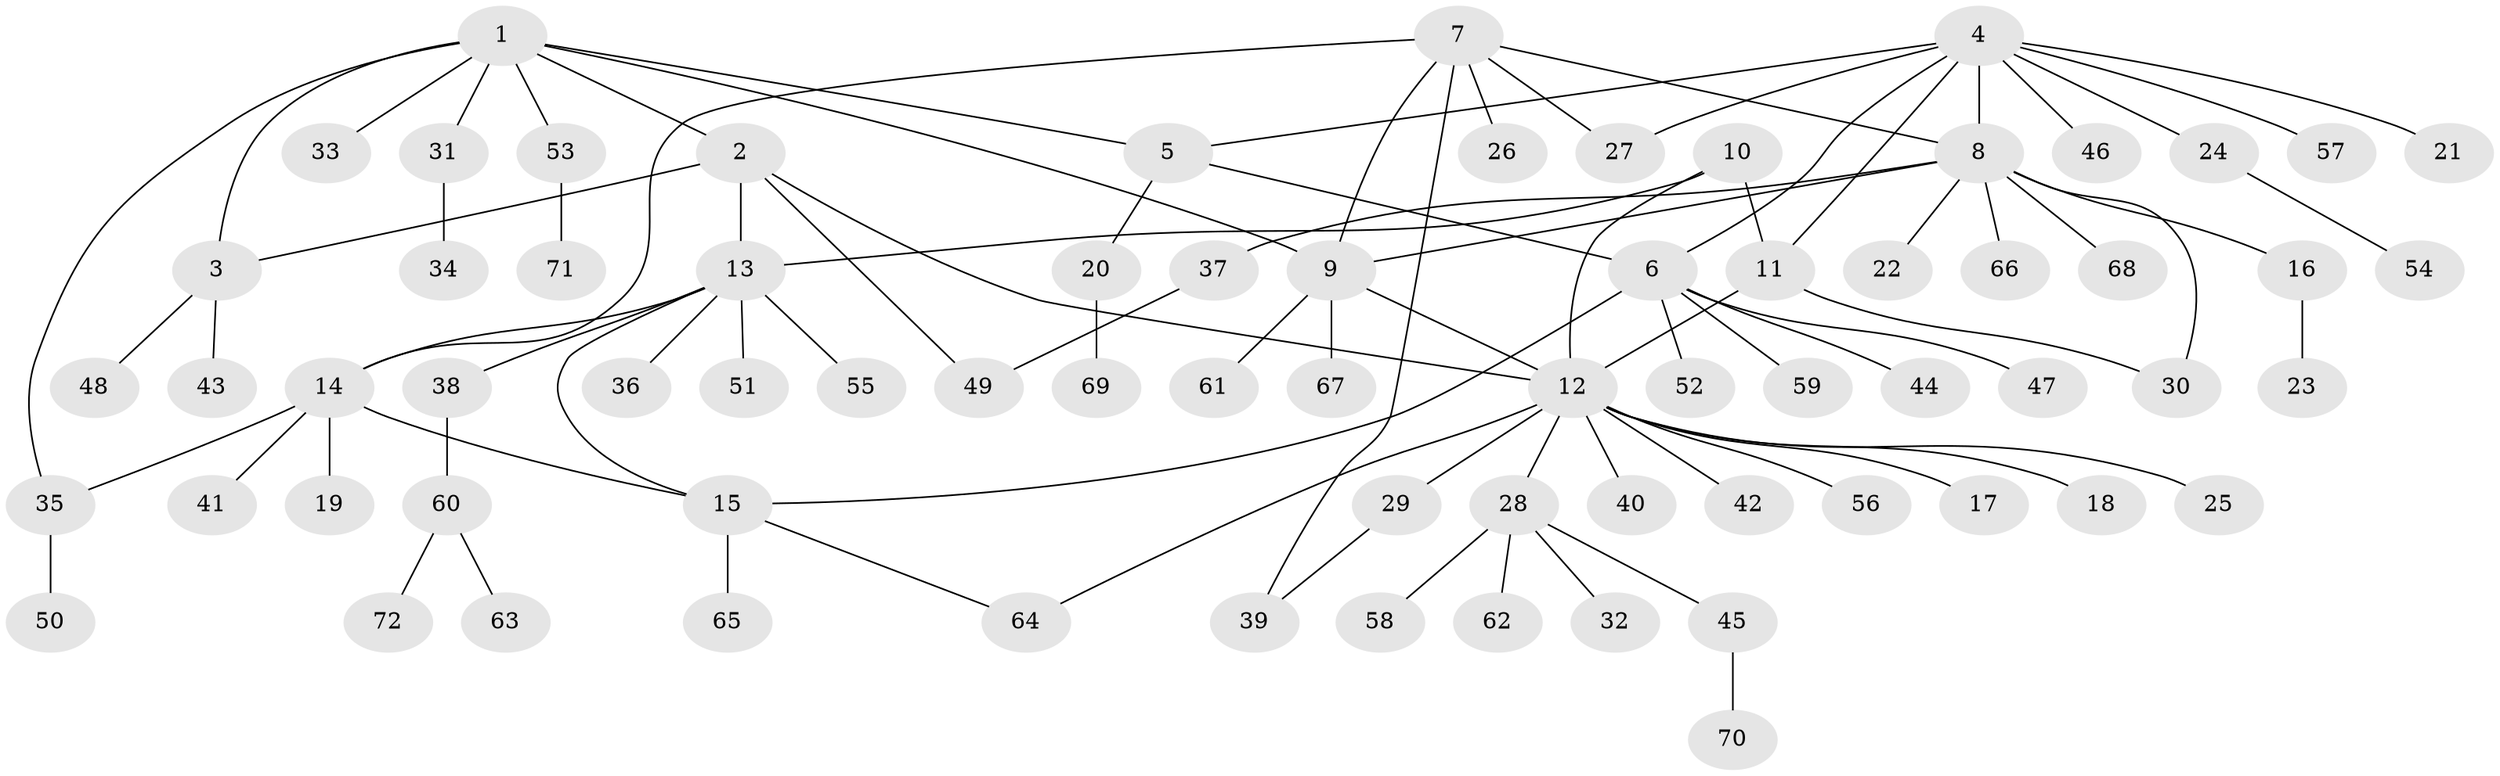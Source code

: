 // Generated by graph-tools (version 1.1) at 2025/02/03/09/25 03:02:36]
// undirected, 72 vertices, 88 edges
graph export_dot {
graph [start="1"]
  node [color=gray90,style=filled];
  1;
  2;
  3;
  4;
  5;
  6;
  7;
  8;
  9;
  10;
  11;
  12;
  13;
  14;
  15;
  16;
  17;
  18;
  19;
  20;
  21;
  22;
  23;
  24;
  25;
  26;
  27;
  28;
  29;
  30;
  31;
  32;
  33;
  34;
  35;
  36;
  37;
  38;
  39;
  40;
  41;
  42;
  43;
  44;
  45;
  46;
  47;
  48;
  49;
  50;
  51;
  52;
  53;
  54;
  55;
  56;
  57;
  58;
  59;
  60;
  61;
  62;
  63;
  64;
  65;
  66;
  67;
  68;
  69;
  70;
  71;
  72;
  1 -- 2;
  1 -- 3;
  1 -- 5;
  1 -- 9;
  1 -- 31;
  1 -- 33;
  1 -- 35;
  1 -- 53;
  2 -- 3;
  2 -- 12;
  2 -- 13;
  2 -- 49;
  3 -- 43;
  3 -- 48;
  4 -- 5;
  4 -- 6;
  4 -- 8;
  4 -- 11;
  4 -- 21;
  4 -- 24;
  4 -- 27;
  4 -- 46;
  4 -- 57;
  5 -- 6;
  5 -- 20;
  6 -- 15;
  6 -- 44;
  6 -- 47;
  6 -- 52;
  6 -- 59;
  7 -- 8;
  7 -- 9;
  7 -- 14;
  7 -- 26;
  7 -- 27;
  7 -- 39;
  8 -- 9;
  8 -- 16;
  8 -- 22;
  8 -- 30;
  8 -- 37;
  8 -- 66;
  8 -- 68;
  9 -- 12;
  9 -- 61;
  9 -- 67;
  10 -- 11;
  10 -- 12;
  10 -- 13;
  11 -- 12;
  11 -- 30;
  12 -- 17;
  12 -- 18;
  12 -- 25;
  12 -- 28;
  12 -- 29;
  12 -- 40;
  12 -- 42;
  12 -- 56;
  12 -- 64;
  13 -- 14;
  13 -- 15;
  13 -- 36;
  13 -- 38;
  13 -- 51;
  13 -- 55;
  14 -- 15;
  14 -- 19;
  14 -- 35;
  14 -- 41;
  15 -- 64;
  15 -- 65;
  16 -- 23;
  20 -- 69;
  24 -- 54;
  28 -- 32;
  28 -- 45;
  28 -- 58;
  28 -- 62;
  29 -- 39;
  31 -- 34;
  35 -- 50;
  37 -- 49;
  38 -- 60;
  45 -- 70;
  53 -- 71;
  60 -- 63;
  60 -- 72;
}
